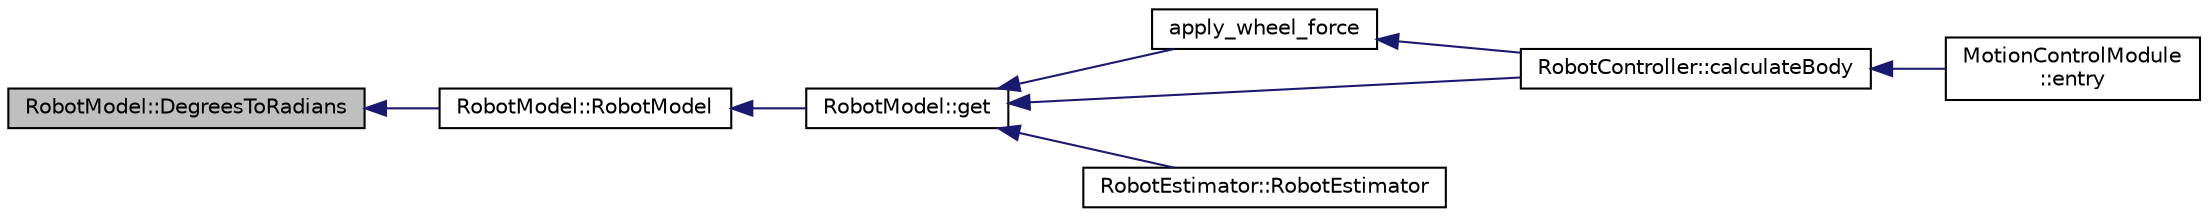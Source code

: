 digraph "RobotModel::DegreesToRadians"
{
  edge [fontname="Helvetica",fontsize="10",labelfontname="Helvetica",labelfontsize="10"];
  node [fontname="Helvetica",fontsize="10",shape=record];
  rankdir="LR";
  Node12 [label="RobotModel::DegreesToRadians",height=0.2,width=0.4,color="black", fillcolor="grey75", style="filled", fontcolor="black"];
  Node12 -> Node13 [dir="back",color="midnightblue",fontsize="10",style="solid",fontname="Helvetica"];
  Node13 [label="RobotModel::RobotModel",height=0.2,width=0.4,color="black", fillcolor="white", style="filled",URL="$class_robot_model.html#a65c03c3c26d969afaae0efff52653a9d"];
  Node13 -> Node14 [dir="back",color="midnightblue",fontsize="10",style="solid",fontname="Helvetica"];
  Node14 [label="RobotModel::get",height=0.2,width=0.4,color="black", fillcolor="white", style="filled",URL="$class_robot_model.html#ad3a68a3a8d6036a1706c9d42c32d3585"];
  Node14 -> Node15 [dir="back",color="midnightblue",fontsize="10",style="solid",fontname="Helvetica"];
  Node15 [label="apply_wheel_force",height=0.2,width=0.4,color="black", fillcolor="white", style="filled",URL="$_robot_controller_8cpp.html#a71e48812e11f8c3991f75c5958a75d61"];
  Node15 -> Node16 [dir="back",color="midnightblue",fontsize="10",style="solid",fontname="Helvetica"];
  Node16 [label="RobotController::calculateBody",height=0.2,width=0.4,color="black", fillcolor="white", style="filled",URL="$class_robot_controller.html#a8518f8a0522c7359e708cc1efff96dfd",tooltip="Updates the controller with the latest input and calculates the correct wheel velocities to reach thi..."];
  Node16 -> Node17 [dir="back",color="midnightblue",fontsize="10",style="solid",fontname="Helvetica"];
  Node17 [label="MotionControlModule\l::entry",height=0.2,width=0.4,color="black", fillcolor="white", style="filled",URL="$class_motion_control_module.html#ae9ce65e3c14d0effbac1c1a3b93fb5b1",tooltip="Code to run when called by RTOS once per system tick (kperiod) "];
  Node14 -> Node16 [dir="back",color="midnightblue",fontsize="10",style="solid",fontname="Helvetica"];
  Node14 -> Node18 [dir="back",color="midnightblue",fontsize="10",style="solid",fontname="Helvetica"];
  Node18 [label="RobotEstimator::RobotEstimator",height=0.2,width=0.4,color="black", fillcolor="white", style="filled",URL="$class_robot_estimator.html#ab7adc8b41475920123f38b2934ce5247"];
}
